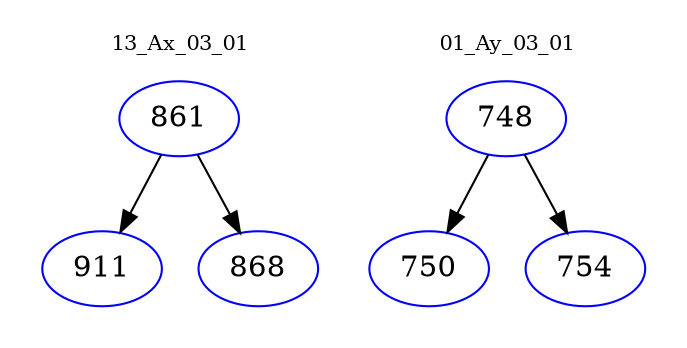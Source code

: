 digraph{
subgraph cluster_0 {
color = white
label = "13_Ax_03_01";
fontsize=10;
T0_861 [label="861", color="blue"]
T0_861 -> T0_911 [color="black"]
T0_911 [label="911", color="blue"]
T0_861 -> T0_868 [color="black"]
T0_868 [label="868", color="blue"]
}
subgraph cluster_1 {
color = white
label = "01_Ay_03_01";
fontsize=10;
T1_748 [label="748", color="blue"]
T1_748 -> T1_750 [color="black"]
T1_750 [label="750", color="blue"]
T1_748 -> T1_754 [color="black"]
T1_754 [label="754", color="blue"]
}
}
